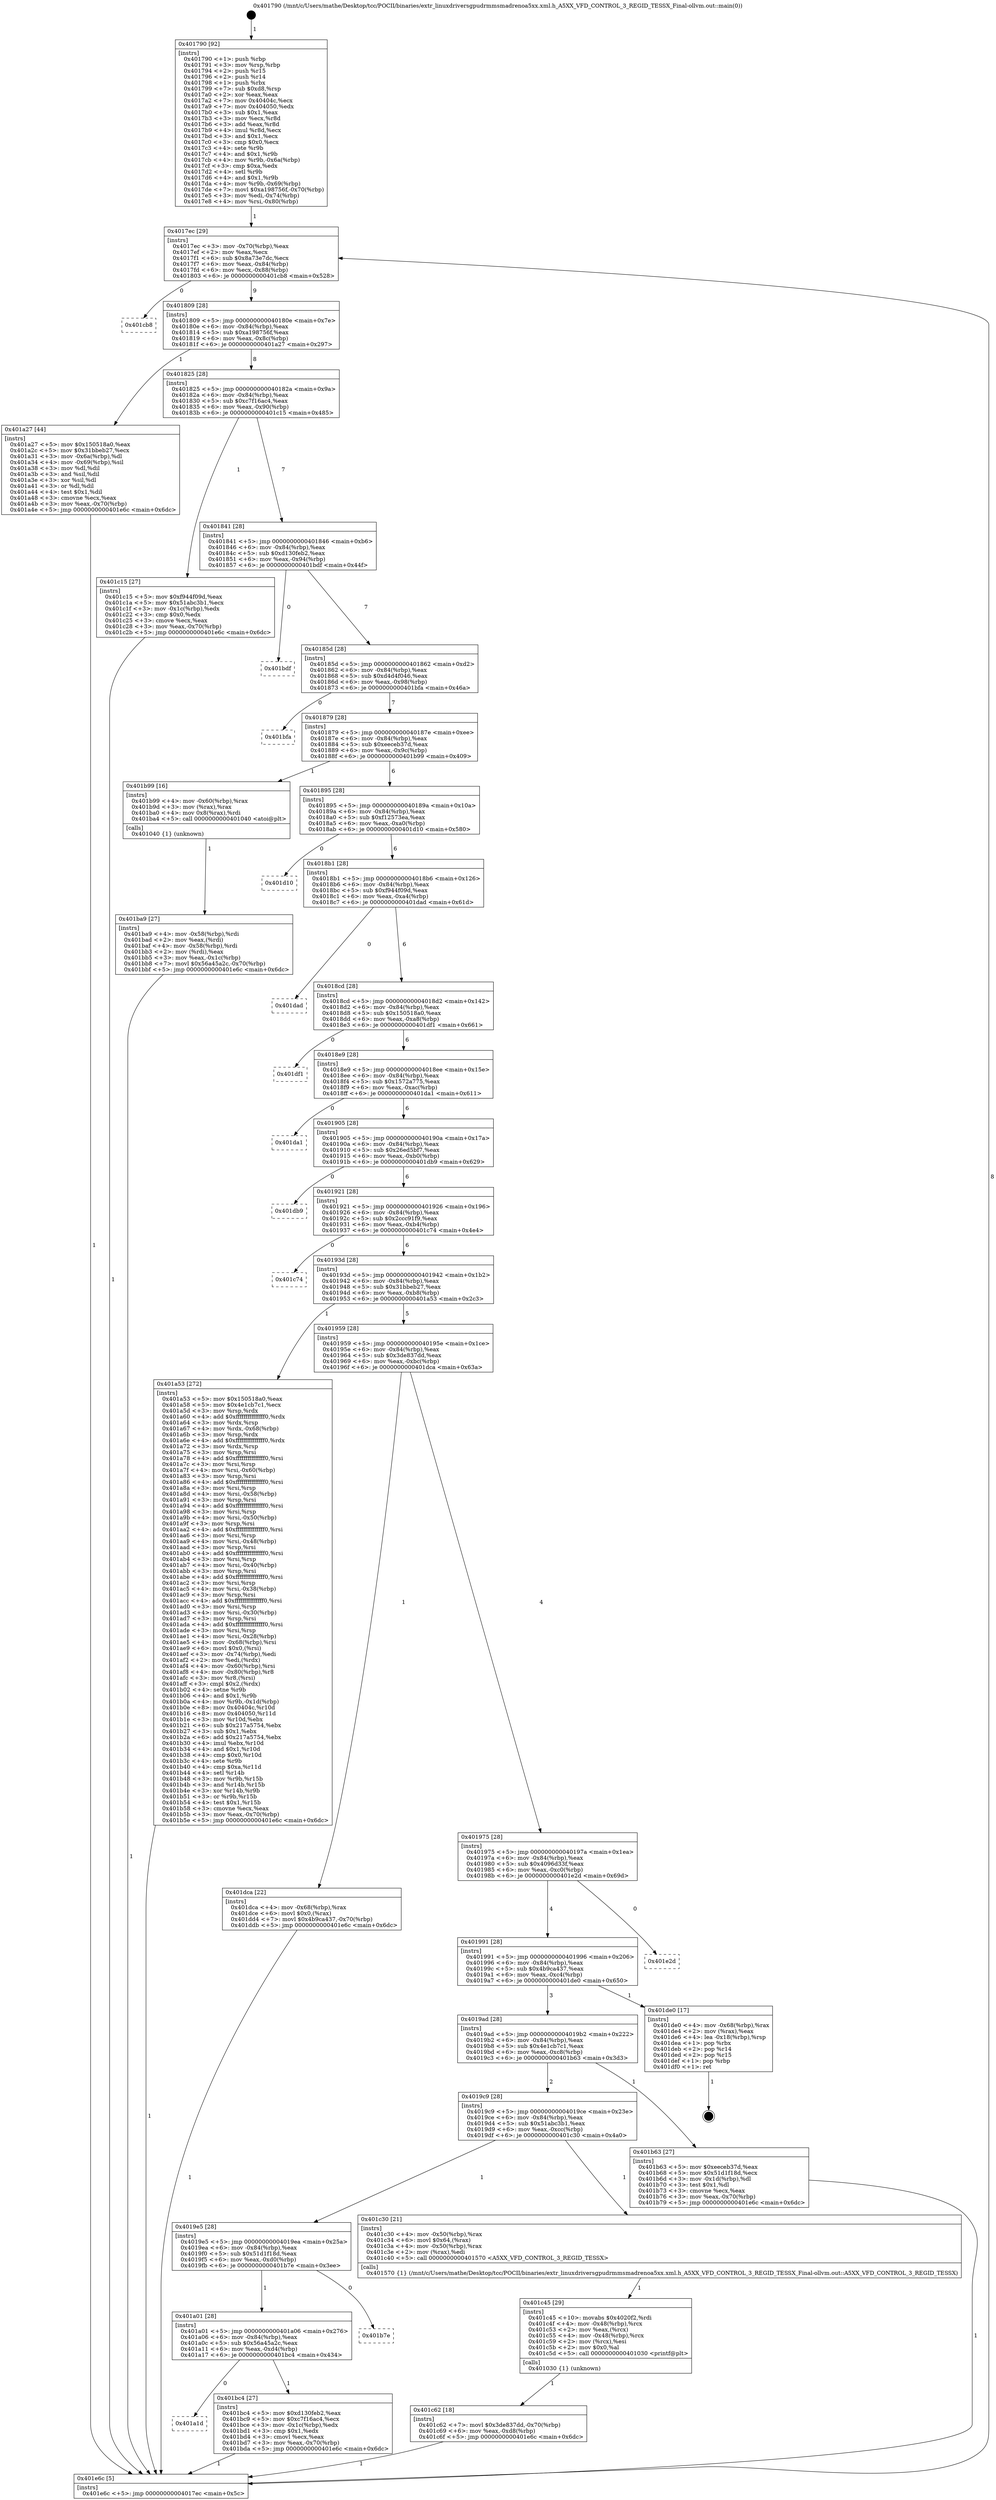 digraph "0x401790" {
  label = "0x401790 (/mnt/c/Users/mathe/Desktop/tcc/POCII/binaries/extr_linuxdriversgpudrmmsmadrenoa5xx.xml.h_A5XX_VFD_CONTROL_3_REGID_TESSX_Final-ollvm.out::main(0))"
  labelloc = "t"
  node[shape=record]

  Entry [label="",width=0.3,height=0.3,shape=circle,fillcolor=black,style=filled]
  "0x4017ec" [label="{
     0x4017ec [29]\l
     | [instrs]\l
     &nbsp;&nbsp;0x4017ec \<+3\>: mov -0x70(%rbp),%eax\l
     &nbsp;&nbsp;0x4017ef \<+2\>: mov %eax,%ecx\l
     &nbsp;&nbsp;0x4017f1 \<+6\>: sub $0x8a73e7dc,%ecx\l
     &nbsp;&nbsp;0x4017f7 \<+6\>: mov %eax,-0x84(%rbp)\l
     &nbsp;&nbsp;0x4017fd \<+6\>: mov %ecx,-0x88(%rbp)\l
     &nbsp;&nbsp;0x401803 \<+6\>: je 0000000000401cb8 \<main+0x528\>\l
  }"]
  "0x401cb8" [label="{
     0x401cb8\l
  }", style=dashed]
  "0x401809" [label="{
     0x401809 [28]\l
     | [instrs]\l
     &nbsp;&nbsp;0x401809 \<+5\>: jmp 000000000040180e \<main+0x7e\>\l
     &nbsp;&nbsp;0x40180e \<+6\>: mov -0x84(%rbp),%eax\l
     &nbsp;&nbsp;0x401814 \<+5\>: sub $0xa198756f,%eax\l
     &nbsp;&nbsp;0x401819 \<+6\>: mov %eax,-0x8c(%rbp)\l
     &nbsp;&nbsp;0x40181f \<+6\>: je 0000000000401a27 \<main+0x297\>\l
  }"]
  Exit [label="",width=0.3,height=0.3,shape=circle,fillcolor=black,style=filled,peripheries=2]
  "0x401a27" [label="{
     0x401a27 [44]\l
     | [instrs]\l
     &nbsp;&nbsp;0x401a27 \<+5\>: mov $0x150518a0,%eax\l
     &nbsp;&nbsp;0x401a2c \<+5\>: mov $0x31bbeb27,%ecx\l
     &nbsp;&nbsp;0x401a31 \<+3\>: mov -0x6a(%rbp),%dl\l
     &nbsp;&nbsp;0x401a34 \<+4\>: mov -0x69(%rbp),%sil\l
     &nbsp;&nbsp;0x401a38 \<+3\>: mov %dl,%dil\l
     &nbsp;&nbsp;0x401a3b \<+3\>: and %sil,%dil\l
     &nbsp;&nbsp;0x401a3e \<+3\>: xor %sil,%dl\l
     &nbsp;&nbsp;0x401a41 \<+3\>: or %dl,%dil\l
     &nbsp;&nbsp;0x401a44 \<+4\>: test $0x1,%dil\l
     &nbsp;&nbsp;0x401a48 \<+3\>: cmovne %ecx,%eax\l
     &nbsp;&nbsp;0x401a4b \<+3\>: mov %eax,-0x70(%rbp)\l
     &nbsp;&nbsp;0x401a4e \<+5\>: jmp 0000000000401e6c \<main+0x6dc\>\l
  }"]
  "0x401825" [label="{
     0x401825 [28]\l
     | [instrs]\l
     &nbsp;&nbsp;0x401825 \<+5\>: jmp 000000000040182a \<main+0x9a\>\l
     &nbsp;&nbsp;0x40182a \<+6\>: mov -0x84(%rbp),%eax\l
     &nbsp;&nbsp;0x401830 \<+5\>: sub $0xc7f16ac4,%eax\l
     &nbsp;&nbsp;0x401835 \<+6\>: mov %eax,-0x90(%rbp)\l
     &nbsp;&nbsp;0x40183b \<+6\>: je 0000000000401c15 \<main+0x485\>\l
  }"]
  "0x401e6c" [label="{
     0x401e6c [5]\l
     | [instrs]\l
     &nbsp;&nbsp;0x401e6c \<+5\>: jmp 00000000004017ec \<main+0x5c\>\l
  }"]
  "0x401790" [label="{
     0x401790 [92]\l
     | [instrs]\l
     &nbsp;&nbsp;0x401790 \<+1\>: push %rbp\l
     &nbsp;&nbsp;0x401791 \<+3\>: mov %rsp,%rbp\l
     &nbsp;&nbsp;0x401794 \<+2\>: push %r15\l
     &nbsp;&nbsp;0x401796 \<+2\>: push %r14\l
     &nbsp;&nbsp;0x401798 \<+1\>: push %rbx\l
     &nbsp;&nbsp;0x401799 \<+7\>: sub $0xd8,%rsp\l
     &nbsp;&nbsp;0x4017a0 \<+2\>: xor %eax,%eax\l
     &nbsp;&nbsp;0x4017a2 \<+7\>: mov 0x40404c,%ecx\l
     &nbsp;&nbsp;0x4017a9 \<+7\>: mov 0x404050,%edx\l
     &nbsp;&nbsp;0x4017b0 \<+3\>: sub $0x1,%eax\l
     &nbsp;&nbsp;0x4017b3 \<+3\>: mov %ecx,%r8d\l
     &nbsp;&nbsp;0x4017b6 \<+3\>: add %eax,%r8d\l
     &nbsp;&nbsp;0x4017b9 \<+4\>: imul %r8d,%ecx\l
     &nbsp;&nbsp;0x4017bd \<+3\>: and $0x1,%ecx\l
     &nbsp;&nbsp;0x4017c0 \<+3\>: cmp $0x0,%ecx\l
     &nbsp;&nbsp;0x4017c3 \<+4\>: sete %r9b\l
     &nbsp;&nbsp;0x4017c7 \<+4\>: and $0x1,%r9b\l
     &nbsp;&nbsp;0x4017cb \<+4\>: mov %r9b,-0x6a(%rbp)\l
     &nbsp;&nbsp;0x4017cf \<+3\>: cmp $0xa,%edx\l
     &nbsp;&nbsp;0x4017d2 \<+4\>: setl %r9b\l
     &nbsp;&nbsp;0x4017d6 \<+4\>: and $0x1,%r9b\l
     &nbsp;&nbsp;0x4017da \<+4\>: mov %r9b,-0x69(%rbp)\l
     &nbsp;&nbsp;0x4017de \<+7\>: movl $0xa198756f,-0x70(%rbp)\l
     &nbsp;&nbsp;0x4017e5 \<+3\>: mov %edi,-0x74(%rbp)\l
     &nbsp;&nbsp;0x4017e8 \<+4\>: mov %rsi,-0x80(%rbp)\l
  }"]
  "0x401c62" [label="{
     0x401c62 [18]\l
     | [instrs]\l
     &nbsp;&nbsp;0x401c62 \<+7\>: movl $0x3de837dd,-0x70(%rbp)\l
     &nbsp;&nbsp;0x401c69 \<+6\>: mov %eax,-0xd8(%rbp)\l
     &nbsp;&nbsp;0x401c6f \<+5\>: jmp 0000000000401e6c \<main+0x6dc\>\l
  }"]
  "0x401c15" [label="{
     0x401c15 [27]\l
     | [instrs]\l
     &nbsp;&nbsp;0x401c15 \<+5\>: mov $0xf944f09d,%eax\l
     &nbsp;&nbsp;0x401c1a \<+5\>: mov $0x51abc3b1,%ecx\l
     &nbsp;&nbsp;0x401c1f \<+3\>: mov -0x1c(%rbp),%edx\l
     &nbsp;&nbsp;0x401c22 \<+3\>: cmp $0x0,%edx\l
     &nbsp;&nbsp;0x401c25 \<+3\>: cmove %ecx,%eax\l
     &nbsp;&nbsp;0x401c28 \<+3\>: mov %eax,-0x70(%rbp)\l
     &nbsp;&nbsp;0x401c2b \<+5\>: jmp 0000000000401e6c \<main+0x6dc\>\l
  }"]
  "0x401841" [label="{
     0x401841 [28]\l
     | [instrs]\l
     &nbsp;&nbsp;0x401841 \<+5\>: jmp 0000000000401846 \<main+0xb6\>\l
     &nbsp;&nbsp;0x401846 \<+6\>: mov -0x84(%rbp),%eax\l
     &nbsp;&nbsp;0x40184c \<+5\>: sub $0xd130feb2,%eax\l
     &nbsp;&nbsp;0x401851 \<+6\>: mov %eax,-0x94(%rbp)\l
     &nbsp;&nbsp;0x401857 \<+6\>: je 0000000000401bdf \<main+0x44f\>\l
  }"]
  "0x401c45" [label="{
     0x401c45 [29]\l
     | [instrs]\l
     &nbsp;&nbsp;0x401c45 \<+10\>: movabs $0x4020f2,%rdi\l
     &nbsp;&nbsp;0x401c4f \<+4\>: mov -0x48(%rbp),%rcx\l
     &nbsp;&nbsp;0x401c53 \<+2\>: mov %eax,(%rcx)\l
     &nbsp;&nbsp;0x401c55 \<+4\>: mov -0x48(%rbp),%rcx\l
     &nbsp;&nbsp;0x401c59 \<+2\>: mov (%rcx),%esi\l
     &nbsp;&nbsp;0x401c5b \<+2\>: mov $0x0,%al\l
     &nbsp;&nbsp;0x401c5d \<+5\>: call 0000000000401030 \<printf@plt\>\l
     | [calls]\l
     &nbsp;&nbsp;0x401030 \{1\} (unknown)\l
  }"]
  "0x401bdf" [label="{
     0x401bdf\l
  }", style=dashed]
  "0x40185d" [label="{
     0x40185d [28]\l
     | [instrs]\l
     &nbsp;&nbsp;0x40185d \<+5\>: jmp 0000000000401862 \<main+0xd2\>\l
     &nbsp;&nbsp;0x401862 \<+6\>: mov -0x84(%rbp),%eax\l
     &nbsp;&nbsp;0x401868 \<+5\>: sub $0xd4d4f046,%eax\l
     &nbsp;&nbsp;0x40186d \<+6\>: mov %eax,-0x98(%rbp)\l
     &nbsp;&nbsp;0x401873 \<+6\>: je 0000000000401bfa \<main+0x46a\>\l
  }"]
  "0x401a1d" [label="{
     0x401a1d\l
  }", style=dashed]
  "0x401bfa" [label="{
     0x401bfa\l
  }", style=dashed]
  "0x401879" [label="{
     0x401879 [28]\l
     | [instrs]\l
     &nbsp;&nbsp;0x401879 \<+5\>: jmp 000000000040187e \<main+0xee\>\l
     &nbsp;&nbsp;0x40187e \<+6\>: mov -0x84(%rbp),%eax\l
     &nbsp;&nbsp;0x401884 \<+5\>: sub $0xeeceb37d,%eax\l
     &nbsp;&nbsp;0x401889 \<+6\>: mov %eax,-0x9c(%rbp)\l
     &nbsp;&nbsp;0x40188f \<+6\>: je 0000000000401b99 \<main+0x409\>\l
  }"]
  "0x401bc4" [label="{
     0x401bc4 [27]\l
     | [instrs]\l
     &nbsp;&nbsp;0x401bc4 \<+5\>: mov $0xd130feb2,%eax\l
     &nbsp;&nbsp;0x401bc9 \<+5\>: mov $0xc7f16ac4,%ecx\l
     &nbsp;&nbsp;0x401bce \<+3\>: mov -0x1c(%rbp),%edx\l
     &nbsp;&nbsp;0x401bd1 \<+3\>: cmp $0x1,%edx\l
     &nbsp;&nbsp;0x401bd4 \<+3\>: cmovl %ecx,%eax\l
     &nbsp;&nbsp;0x401bd7 \<+3\>: mov %eax,-0x70(%rbp)\l
     &nbsp;&nbsp;0x401bda \<+5\>: jmp 0000000000401e6c \<main+0x6dc\>\l
  }"]
  "0x401b99" [label="{
     0x401b99 [16]\l
     | [instrs]\l
     &nbsp;&nbsp;0x401b99 \<+4\>: mov -0x60(%rbp),%rax\l
     &nbsp;&nbsp;0x401b9d \<+3\>: mov (%rax),%rax\l
     &nbsp;&nbsp;0x401ba0 \<+4\>: mov 0x8(%rax),%rdi\l
     &nbsp;&nbsp;0x401ba4 \<+5\>: call 0000000000401040 \<atoi@plt\>\l
     | [calls]\l
     &nbsp;&nbsp;0x401040 \{1\} (unknown)\l
  }"]
  "0x401895" [label="{
     0x401895 [28]\l
     | [instrs]\l
     &nbsp;&nbsp;0x401895 \<+5\>: jmp 000000000040189a \<main+0x10a\>\l
     &nbsp;&nbsp;0x40189a \<+6\>: mov -0x84(%rbp),%eax\l
     &nbsp;&nbsp;0x4018a0 \<+5\>: sub $0xf12573ea,%eax\l
     &nbsp;&nbsp;0x4018a5 \<+6\>: mov %eax,-0xa0(%rbp)\l
     &nbsp;&nbsp;0x4018ab \<+6\>: je 0000000000401d10 \<main+0x580\>\l
  }"]
  "0x401a01" [label="{
     0x401a01 [28]\l
     | [instrs]\l
     &nbsp;&nbsp;0x401a01 \<+5\>: jmp 0000000000401a06 \<main+0x276\>\l
     &nbsp;&nbsp;0x401a06 \<+6\>: mov -0x84(%rbp),%eax\l
     &nbsp;&nbsp;0x401a0c \<+5\>: sub $0x56a45a2c,%eax\l
     &nbsp;&nbsp;0x401a11 \<+6\>: mov %eax,-0xd4(%rbp)\l
     &nbsp;&nbsp;0x401a17 \<+6\>: je 0000000000401bc4 \<main+0x434\>\l
  }"]
  "0x401d10" [label="{
     0x401d10\l
  }", style=dashed]
  "0x4018b1" [label="{
     0x4018b1 [28]\l
     | [instrs]\l
     &nbsp;&nbsp;0x4018b1 \<+5\>: jmp 00000000004018b6 \<main+0x126\>\l
     &nbsp;&nbsp;0x4018b6 \<+6\>: mov -0x84(%rbp),%eax\l
     &nbsp;&nbsp;0x4018bc \<+5\>: sub $0xf944f09d,%eax\l
     &nbsp;&nbsp;0x4018c1 \<+6\>: mov %eax,-0xa4(%rbp)\l
     &nbsp;&nbsp;0x4018c7 \<+6\>: je 0000000000401dad \<main+0x61d\>\l
  }"]
  "0x401b7e" [label="{
     0x401b7e\l
  }", style=dashed]
  "0x401dad" [label="{
     0x401dad\l
  }", style=dashed]
  "0x4018cd" [label="{
     0x4018cd [28]\l
     | [instrs]\l
     &nbsp;&nbsp;0x4018cd \<+5\>: jmp 00000000004018d2 \<main+0x142\>\l
     &nbsp;&nbsp;0x4018d2 \<+6\>: mov -0x84(%rbp),%eax\l
     &nbsp;&nbsp;0x4018d8 \<+5\>: sub $0x150518a0,%eax\l
     &nbsp;&nbsp;0x4018dd \<+6\>: mov %eax,-0xa8(%rbp)\l
     &nbsp;&nbsp;0x4018e3 \<+6\>: je 0000000000401df1 \<main+0x661\>\l
  }"]
  "0x4019e5" [label="{
     0x4019e5 [28]\l
     | [instrs]\l
     &nbsp;&nbsp;0x4019e5 \<+5\>: jmp 00000000004019ea \<main+0x25a\>\l
     &nbsp;&nbsp;0x4019ea \<+6\>: mov -0x84(%rbp),%eax\l
     &nbsp;&nbsp;0x4019f0 \<+5\>: sub $0x51d1f18d,%eax\l
     &nbsp;&nbsp;0x4019f5 \<+6\>: mov %eax,-0xd0(%rbp)\l
     &nbsp;&nbsp;0x4019fb \<+6\>: je 0000000000401b7e \<main+0x3ee\>\l
  }"]
  "0x401df1" [label="{
     0x401df1\l
  }", style=dashed]
  "0x4018e9" [label="{
     0x4018e9 [28]\l
     | [instrs]\l
     &nbsp;&nbsp;0x4018e9 \<+5\>: jmp 00000000004018ee \<main+0x15e\>\l
     &nbsp;&nbsp;0x4018ee \<+6\>: mov -0x84(%rbp),%eax\l
     &nbsp;&nbsp;0x4018f4 \<+5\>: sub $0x1572a775,%eax\l
     &nbsp;&nbsp;0x4018f9 \<+6\>: mov %eax,-0xac(%rbp)\l
     &nbsp;&nbsp;0x4018ff \<+6\>: je 0000000000401da1 \<main+0x611\>\l
  }"]
  "0x401c30" [label="{
     0x401c30 [21]\l
     | [instrs]\l
     &nbsp;&nbsp;0x401c30 \<+4\>: mov -0x50(%rbp),%rax\l
     &nbsp;&nbsp;0x401c34 \<+6\>: movl $0x64,(%rax)\l
     &nbsp;&nbsp;0x401c3a \<+4\>: mov -0x50(%rbp),%rax\l
     &nbsp;&nbsp;0x401c3e \<+2\>: mov (%rax),%edi\l
     &nbsp;&nbsp;0x401c40 \<+5\>: call 0000000000401570 \<A5XX_VFD_CONTROL_3_REGID_TESSX\>\l
     | [calls]\l
     &nbsp;&nbsp;0x401570 \{1\} (/mnt/c/Users/mathe/Desktop/tcc/POCII/binaries/extr_linuxdriversgpudrmmsmadrenoa5xx.xml.h_A5XX_VFD_CONTROL_3_REGID_TESSX_Final-ollvm.out::A5XX_VFD_CONTROL_3_REGID_TESSX)\l
  }"]
  "0x401da1" [label="{
     0x401da1\l
  }", style=dashed]
  "0x401905" [label="{
     0x401905 [28]\l
     | [instrs]\l
     &nbsp;&nbsp;0x401905 \<+5\>: jmp 000000000040190a \<main+0x17a\>\l
     &nbsp;&nbsp;0x40190a \<+6\>: mov -0x84(%rbp),%eax\l
     &nbsp;&nbsp;0x401910 \<+5\>: sub $0x26ed5bf7,%eax\l
     &nbsp;&nbsp;0x401915 \<+6\>: mov %eax,-0xb0(%rbp)\l
     &nbsp;&nbsp;0x40191b \<+6\>: je 0000000000401db9 \<main+0x629\>\l
  }"]
  "0x401ba9" [label="{
     0x401ba9 [27]\l
     | [instrs]\l
     &nbsp;&nbsp;0x401ba9 \<+4\>: mov -0x58(%rbp),%rdi\l
     &nbsp;&nbsp;0x401bad \<+2\>: mov %eax,(%rdi)\l
     &nbsp;&nbsp;0x401baf \<+4\>: mov -0x58(%rbp),%rdi\l
     &nbsp;&nbsp;0x401bb3 \<+2\>: mov (%rdi),%eax\l
     &nbsp;&nbsp;0x401bb5 \<+3\>: mov %eax,-0x1c(%rbp)\l
     &nbsp;&nbsp;0x401bb8 \<+7\>: movl $0x56a45a2c,-0x70(%rbp)\l
     &nbsp;&nbsp;0x401bbf \<+5\>: jmp 0000000000401e6c \<main+0x6dc\>\l
  }"]
  "0x401db9" [label="{
     0x401db9\l
  }", style=dashed]
  "0x401921" [label="{
     0x401921 [28]\l
     | [instrs]\l
     &nbsp;&nbsp;0x401921 \<+5\>: jmp 0000000000401926 \<main+0x196\>\l
     &nbsp;&nbsp;0x401926 \<+6\>: mov -0x84(%rbp),%eax\l
     &nbsp;&nbsp;0x40192c \<+5\>: sub $0x2ccc91f9,%eax\l
     &nbsp;&nbsp;0x401931 \<+6\>: mov %eax,-0xb4(%rbp)\l
     &nbsp;&nbsp;0x401937 \<+6\>: je 0000000000401c74 \<main+0x4e4\>\l
  }"]
  "0x4019c9" [label="{
     0x4019c9 [28]\l
     | [instrs]\l
     &nbsp;&nbsp;0x4019c9 \<+5\>: jmp 00000000004019ce \<main+0x23e\>\l
     &nbsp;&nbsp;0x4019ce \<+6\>: mov -0x84(%rbp),%eax\l
     &nbsp;&nbsp;0x4019d4 \<+5\>: sub $0x51abc3b1,%eax\l
     &nbsp;&nbsp;0x4019d9 \<+6\>: mov %eax,-0xcc(%rbp)\l
     &nbsp;&nbsp;0x4019df \<+6\>: je 0000000000401c30 \<main+0x4a0\>\l
  }"]
  "0x401c74" [label="{
     0x401c74\l
  }", style=dashed]
  "0x40193d" [label="{
     0x40193d [28]\l
     | [instrs]\l
     &nbsp;&nbsp;0x40193d \<+5\>: jmp 0000000000401942 \<main+0x1b2\>\l
     &nbsp;&nbsp;0x401942 \<+6\>: mov -0x84(%rbp),%eax\l
     &nbsp;&nbsp;0x401948 \<+5\>: sub $0x31bbeb27,%eax\l
     &nbsp;&nbsp;0x40194d \<+6\>: mov %eax,-0xb8(%rbp)\l
     &nbsp;&nbsp;0x401953 \<+6\>: je 0000000000401a53 \<main+0x2c3\>\l
  }"]
  "0x401b63" [label="{
     0x401b63 [27]\l
     | [instrs]\l
     &nbsp;&nbsp;0x401b63 \<+5\>: mov $0xeeceb37d,%eax\l
     &nbsp;&nbsp;0x401b68 \<+5\>: mov $0x51d1f18d,%ecx\l
     &nbsp;&nbsp;0x401b6d \<+3\>: mov -0x1d(%rbp),%dl\l
     &nbsp;&nbsp;0x401b70 \<+3\>: test $0x1,%dl\l
     &nbsp;&nbsp;0x401b73 \<+3\>: cmovne %ecx,%eax\l
     &nbsp;&nbsp;0x401b76 \<+3\>: mov %eax,-0x70(%rbp)\l
     &nbsp;&nbsp;0x401b79 \<+5\>: jmp 0000000000401e6c \<main+0x6dc\>\l
  }"]
  "0x401a53" [label="{
     0x401a53 [272]\l
     | [instrs]\l
     &nbsp;&nbsp;0x401a53 \<+5\>: mov $0x150518a0,%eax\l
     &nbsp;&nbsp;0x401a58 \<+5\>: mov $0x4e1cb7c1,%ecx\l
     &nbsp;&nbsp;0x401a5d \<+3\>: mov %rsp,%rdx\l
     &nbsp;&nbsp;0x401a60 \<+4\>: add $0xfffffffffffffff0,%rdx\l
     &nbsp;&nbsp;0x401a64 \<+3\>: mov %rdx,%rsp\l
     &nbsp;&nbsp;0x401a67 \<+4\>: mov %rdx,-0x68(%rbp)\l
     &nbsp;&nbsp;0x401a6b \<+3\>: mov %rsp,%rdx\l
     &nbsp;&nbsp;0x401a6e \<+4\>: add $0xfffffffffffffff0,%rdx\l
     &nbsp;&nbsp;0x401a72 \<+3\>: mov %rdx,%rsp\l
     &nbsp;&nbsp;0x401a75 \<+3\>: mov %rsp,%rsi\l
     &nbsp;&nbsp;0x401a78 \<+4\>: add $0xfffffffffffffff0,%rsi\l
     &nbsp;&nbsp;0x401a7c \<+3\>: mov %rsi,%rsp\l
     &nbsp;&nbsp;0x401a7f \<+4\>: mov %rsi,-0x60(%rbp)\l
     &nbsp;&nbsp;0x401a83 \<+3\>: mov %rsp,%rsi\l
     &nbsp;&nbsp;0x401a86 \<+4\>: add $0xfffffffffffffff0,%rsi\l
     &nbsp;&nbsp;0x401a8a \<+3\>: mov %rsi,%rsp\l
     &nbsp;&nbsp;0x401a8d \<+4\>: mov %rsi,-0x58(%rbp)\l
     &nbsp;&nbsp;0x401a91 \<+3\>: mov %rsp,%rsi\l
     &nbsp;&nbsp;0x401a94 \<+4\>: add $0xfffffffffffffff0,%rsi\l
     &nbsp;&nbsp;0x401a98 \<+3\>: mov %rsi,%rsp\l
     &nbsp;&nbsp;0x401a9b \<+4\>: mov %rsi,-0x50(%rbp)\l
     &nbsp;&nbsp;0x401a9f \<+3\>: mov %rsp,%rsi\l
     &nbsp;&nbsp;0x401aa2 \<+4\>: add $0xfffffffffffffff0,%rsi\l
     &nbsp;&nbsp;0x401aa6 \<+3\>: mov %rsi,%rsp\l
     &nbsp;&nbsp;0x401aa9 \<+4\>: mov %rsi,-0x48(%rbp)\l
     &nbsp;&nbsp;0x401aad \<+3\>: mov %rsp,%rsi\l
     &nbsp;&nbsp;0x401ab0 \<+4\>: add $0xfffffffffffffff0,%rsi\l
     &nbsp;&nbsp;0x401ab4 \<+3\>: mov %rsi,%rsp\l
     &nbsp;&nbsp;0x401ab7 \<+4\>: mov %rsi,-0x40(%rbp)\l
     &nbsp;&nbsp;0x401abb \<+3\>: mov %rsp,%rsi\l
     &nbsp;&nbsp;0x401abe \<+4\>: add $0xfffffffffffffff0,%rsi\l
     &nbsp;&nbsp;0x401ac2 \<+3\>: mov %rsi,%rsp\l
     &nbsp;&nbsp;0x401ac5 \<+4\>: mov %rsi,-0x38(%rbp)\l
     &nbsp;&nbsp;0x401ac9 \<+3\>: mov %rsp,%rsi\l
     &nbsp;&nbsp;0x401acc \<+4\>: add $0xfffffffffffffff0,%rsi\l
     &nbsp;&nbsp;0x401ad0 \<+3\>: mov %rsi,%rsp\l
     &nbsp;&nbsp;0x401ad3 \<+4\>: mov %rsi,-0x30(%rbp)\l
     &nbsp;&nbsp;0x401ad7 \<+3\>: mov %rsp,%rsi\l
     &nbsp;&nbsp;0x401ada \<+4\>: add $0xfffffffffffffff0,%rsi\l
     &nbsp;&nbsp;0x401ade \<+3\>: mov %rsi,%rsp\l
     &nbsp;&nbsp;0x401ae1 \<+4\>: mov %rsi,-0x28(%rbp)\l
     &nbsp;&nbsp;0x401ae5 \<+4\>: mov -0x68(%rbp),%rsi\l
     &nbsp;&nbsp;0x401ae9 \<+6\>: movl $0x0,(%rsi)\l
     &nbsp;&nbsp;0x401aef \<+3\>: mov -0x74(%rbp),%edi\l
     &nbsp;&nbsp;0x401af2 \<+2\>: mov %edi,(%rdx)\l
     &nbsp;&nbsp;0x401af4 \<+4\>: mov -0x60(%rbp),%rsi\l
     &nbsp;&nbsp;0x401af8 \<+4\>: mov -0x80(%rbp),%r8\l
     &nbsp;&nbsp;0x401afc \<+3\>: mov %r8,(%rsi)\l
     &nbsp;&nbsp;0x401aff \<+3\>: cmpl $0x2,(%rdx)\l
     &nbsp;&nbsp;0x401b02 \<+4\>: setne %r9b\l
     &nbsp;&nbsp;0x401b06 \<+4\>: and $0x1,%r9b\l
     &nbsp;&nbsp;0x401b0a \<+4\>: mov %r9b,-0x1d(%rbp)\l
     &nbsp;&nbsp;0x401b0e \<+8\>: mov 0x40404c,%r10d\l
     &nbsp;&nbsp;0x401b16 \<+8\>: mov 0x404050,%r11d\l
     &nbsp;&nbsp;0x401b1e \<+3\>: mov %r10d,%ebx\l
     &nbsp;&nbsp;0x401b21 \<+6\>: sub $0x217a5754,%ebx\l
     &nbsp;&nbsp;0x401b27 \<+3\>: sub $0x1,%ebx\l
     &nbsp;&nbsp;0x401b2a \<+6\>: add $0x217a5754,%ebx\l
     &nbsp;&nbsp;0x401b30 \<+4\>: imul %ebx,%r10d\l
     &nbsp;&nbsp;0x401b34 \<+4\>: and $0x1,%r10d\l
     &nbsp;&nbsp;0x401b38 \<+4\>: cmp $0x0,%r10d\l
     &nbsp;&nbsp;0x401b3c \<+4\>: sete %r9b\l
     &nbsp;&nbsp;0x401b40 \<+4\>: cmp $0xa,%r11d\l
     &nbsp;&nbsp;0x401b44 \<+4\>: setl %r14b\l
     &nbsp;&nbsp;0x401b48 \<+3\>: mov %r9b,%r15b\l
     &nbsp;&nbsp;0x401b4b \<+3\>: and %r14b,%r15b\l
     &nbsp;&nbsp;0x401b4e \<+3\>: xor %r14b,%r9b\l
     &nbsp;&nbsp;0x401b51 \<+3\>: or %r9b,%r15b\l
     &nbsp;&nbsp;0x401b54 \<+4\>: test $0x1,%r15b\l
     &nbsp;&nbsp;0x401b58 \<+3\>: cmovne %ecx,%eax\l
     &nbsp;&nbsp;0x401b5b \<+3\>: mov %eax,-0x70(%rbp)\l
     &nbsp;&nbsp;0x401b5e \<+5\>: jmp 0000000000401e6c \<main+0x6dc\>\l
  }"]
  "0x401959" [label="{
     0x401959 [28]\l
     | [instrs]\l
     &nbsp;&nbsp;0x401959 \<+5\>: jmp 000000000040195e \<main+0x1ce\>\l
     &nbsp;&nbsp;0x40195e \<+6\>: mov -0x84(%rbp),%eax\l
     &nbsp;&nbsp;0x401964 \<+5\>: sub $0x3de837dd,%eax\l
     &nbsp;&nbsp;0x401969 \<+6\>: mov %eax,-0xbc(%rbp)\l
     &nbsp;&nbsp;0x40196f \<+6\>: je 0000000000401dca \<main+0x63a\>\l
  }"]
  "0x4019ad" [label="{
     0x4019ad [28]\l
     | [instrs]\l
     &nbsp;&nbsp;0x4019ad \<+5\>: jmp 00000000004019b2 \<main+0x222\>\l
     &nbsp;&nbsp;0x4019b2 \<+6\>: mov -0x84(%rbp),%eax\l
     &nbsp;&nbsp;0x4019b8 \<+5\>: sub $0x4e1cb7c1,%eax\l
     &nbsp;&nbsp;0x4019bd \<+6\>: mov %eax,-0xc8(%rbp)\l
     &nbsp;&nbsp;0x4019c3 \<+6\>: je 0000000000401b63 \<main+0x3d3\>\l
  }"]
  "0x401de0" [label="{
     0x401de0 [17]\l
     | [instrs]\l
     &nbsp;&nbsp;0x401de0 \<+4\>: mov -0x68(%rbp),%rax\l
     &nbsp;&nbsp;0x401de4 \<+2\>: mov (%rax),%eax\l
     &nbsp;&nbsp;0x401de6 \<+4\>: lea -0x18(%rbp),%rsp\l
     &nbsp;&nbsp;0x401dea \<+1\>: pop %rbx\l
     &nbsp;&nbsp;0x401deb \<+2\>: pop %r14\l
     &nbsp;&nbsp;0x401ded \<+2\>: pop %r15\l
     &nbsp;&nbsp;0x401def \<+1\>: pop %rbp\l
     &nbsp;&nbsp;0x401df0 \<+1\>: ret\l
  }"]
  "0x401dca" [label="{
     0x401dca [22]\l
     | [instrs]\l
     &nbsp;&nbsp;0x401dca \<+4\>: mov -0x68(%rbp),%rax\l
     &nbsp;&nbsp;0x401dce \<+6\>: movl $0x0,(%rax)\l
     &nbsp;&nbsp;0x401dd4 \<+7\>: movl $0x4b9ca437,-0x70(%rbp)\l
     &nbsp;&nbsp;0x401ddb \<+5\>: jmp 0000000000401e6c \<main+0x6dc\>\l
  }"]
  "0x401975" [label="{
     0x401975 [28]\l
     | [instrs]\l
     &nbsp;&nbsp;0x401975 \<+5\>: jmp 000000000040197a \<main+0x1ea\>\l
     &nbsp;&nbsp;0x40197a \<+6\>: mov -0x84(%rbp),%eax\l
     &nbsp;&nbsp;0x401980 \<+5\>: sub $0x4096d33f,%eax\l
     &nbsp;&nbsp;0x401985 \<+6\>: mov %eax,-0xc0(%rbp)\l
     &nbsp;&nbsp;0x40198b \<+6\>: je 0000000000401e2d \<main+0x69d\>\l
  }"]
  "0x401991" [label="{
     0x401991 [28]\l
     | [instrs]\l
     &nbsp;&nbsp;0x401991 \<+5\>: jmp 0000000000401996 \<main+0x206\>\l
     &nbsp;&nbsp;0x401996 \<+6\>: mov -0x84(%rbp),%eax\l
     &nbsp;&nbsp;0x40199c \<+5\>: sub $0x4b9ca437,%eax\l
     &nbsp;&nbsp;0x4019a1 \<+6\>: mov %eax,-0xc4(%rbp)\l
     &nbsp;&nbsp;0x4019a7 \<+6\>: je 0000000000401de0 \<main+0x650\>\l
  }"]
  "0x401e2d" [label="{
     0x401e2d\l
  }", style=dashed]
  Entry -> "0x401790" [label=" 1"]
  "0x4017ec" -> "0x401cb8" [label=" 0"]
  "0x4017ec" -> "0x401809" [label=" 9"]
  "0x401de0" -> Exit [label=" 1"]
  "0x401809" -> "0x401a27" [label=" 1"]
  "0x401809" -> "0x401825" [label=" 8"]
  "0x401a27" -> "0x401e6c" [label=" 1"]
  "0x401790" -> "0x4017ec" [label=" 1"]
  "0x401e6c" -> "0x4017ec" [label=" 8"]
  "0x401dca" -> "0x401e6c" [label=" 1"]
  "0x401825" -> "0x401c15" [label=" 1"]
  "0x401825" -> "0x401841" [label=" 7"]
  "0x401c62" -> "0x401e6c" [label=" 1"]
  "0x401841" -> "0x401bdf" [label=" 0"]
  "0x401841" -> "0x40185d" [label=" 7"]
  "0x401c45" -> "0x401c62" [label=" 1"]
  "0x40185d" -> "0x401bfa" [label=" 0"]
  "0x40185d" -> "0x401879" [label=" 7"]
  "0x401c30" -> "0x401c45" [label=" 1"]
  "0x401879" -> "0x401b99" [label=" 1"]
  "0x401879" -> "0x401895" [label=" 6"]
  "0x401c15" -> "0x401e6c" [label=" 1"]
  "0x401895" -> "0x401d10" [label=" 0"]
  "0x401895" -> "0x4018b1" [label=" 6"]
  "0x401a01" -> "0x401a1d" [label=" 0"]
  "0x4018b1" -> "0x401dad" [label=" 0"]
  "0x4018b1" -> "0x4018cd" [label=" 6"]
  "0x401a01" -> "0x401bc4" [label=" 1"]
  "0x4018cd" -> "0x401df1" [label=" 0"]
  "0x4018cd" -> "0x4018e9" [label=" 6"]
  "0x4019e5" -> "0x401a01" [label=" 1"]
  "0x4018e9" -> "0x401da1" [label=" 0"]
  "0x4018e9" -> "0x401905" [label=" 6"]
  "0x4019e5" -> "0x401b7e" [label=" 0"]
  "0x401905" -> "0x401db9" [label=" 0"]
  "0x401905" -> "0x401921" [label=" 6"]
  "0x4019c9" -> "0x4019e5" [label=" 1"]
  "0x401921" -> "0x401c74" [label=" 0"]
  "0x401921" -> "0x40193d" [label=" 6"]
  "0x4019c9" -> "0x401c30" [label=" 1"]
  "0x40193d" -> "0x401a53" [label=" 1"]
  "0x40193d" -> "0x401959" [label=" 5"]
  "0x401bc4" -> "0x401e6c" [label=" 1"]
  "0x401a53" -> "0x401e6c" [label=" 1"]
  "0x401b99" -> "0x401ba9" [label=" 1"]
  "0x401959" -> "0x401dca" [label=" 1"]
  "0x401959" -> "0x401975" [label=" 4"]
  "0x401b63" -> "0x401e6c" [label=" 1"]
  "0x401975" -> "0x401e2d" [label=" 0"]
  "0x401975" -> "0x401991" [label=" 4"]
  "0x4019ad" -> "0x4019c9" [label=" 2"]
  "0x401991" -> "0x401de0" [label=" 1"]
  "0x401991" -> "0x4019ad" [label=" 3"]
  "0x401ba9" -> "0x401e6c" [label=" 1"]
  "0x4019ad" -> "0x401b63" [label=" 1"]
}

